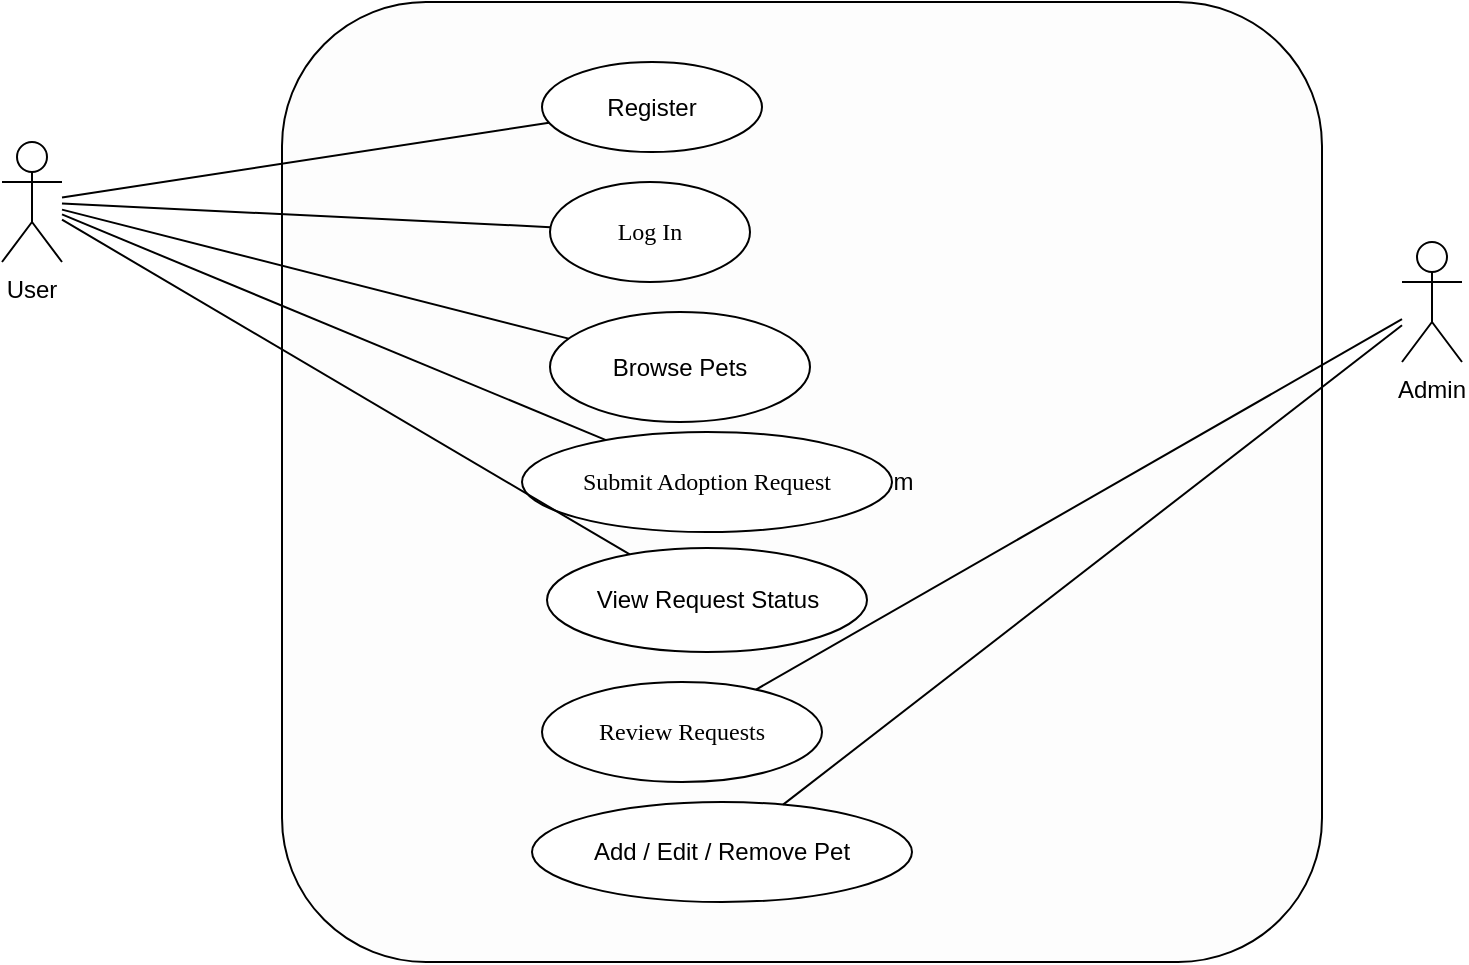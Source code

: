 <mxfile>
    <diagram name="use case" id="use-case-id">
        <mxGraphModel dx="1000" dy="602" grid="1" gridSize="10" guides="1" tooltips="1" connect="1" arrows="1" fold="1" page="1" pageScale="1" pageWidth="827" pageHeight="1169" math="0" shadow="0">
            <root>
                <mxCell id="0"/>
                <mxCell id="1" parent="0"/>
                <mxCell id="2" value="Pet Adoption System" style="rounded=1;whiteSpace=wrap;html=1;fillColor=#fdfdfd;strokeColor=#000000;" parent="1" vertex="1">
                    <mxGeometry x="180" y="60" width="520" height="480" as="geometry"/>
                </mxCell>
                <mxCell id="3" value="User" style="shape=umlActor;verticalLabelPosition=bottom;verticalAlign=top;" parent="1" vertex="1">
                    <mxGeometry x="40" y="130" width="30" height="60" as="geometry"/>
                </mxCell>
                <mxCell id="4" value="Admin" style="shape=umlActor;verticalLabelPosition=bottom;verticalAlign=top;" parent="1" vertex="1">
                    <mxGeometry x="740" y="180" width="30" height="60" as="geometry"/>
                </mxCell>
                <mxCell id="5" value="Register" style="ellipse;whiteSpace=wrap;html=1;fontFamily=Arial;" parent="1" vertex="1">
                    <mxGeometry x="310" y="90" width="110" height="45" as="geometry"/>
                </mxCell>
                <mxCell id="6" value="Log In" style="ellipse;whiteSpace=wrap;html=1;fontFamily=Verdana;" parent="1" vertex="1">
                    <mxGeometry x="314" y="150" width="100" height="50" as="geometry"/>
                </mxCell>
                <mxCell id="7" value="Browse Pets" style="ellipse;whiteSpace=wrap;html=1;fontFamily=Arial;" parent="1" vertex="1">
                    <mxGeometry x="314" y="215" width="130" height="55" as="geometry"/>
                </mxCell>
                <mxCell id="8" value="Submit Adoption Request" style="ellipse;whiteSpace=wrap;html=1;fontFamily=Verdana;" parent="1" vertex="1">
                    <mxGeometry x="300" y="275" width="185" height="50" as="geometry"/>
                </mxCell>
                <mxCell id="9" value="View Request Status" style="ellipse;whiteSpace=wrap;html=1;fontFamily=Arial;" parent="1" vertex="1">
                    <mxGeometry x="312.5" y="333" width="160" height="52" as="geometry"/>
                </mxCell>
                <mxCell id="10" value="Review Requests" style="ellipse;whiteSpace=wrap;html=1;fontFamily=Verdana;" parent="1" vertex="1">
                    <mxGeometry x="310" y="400" width="140" height="50" as="geometry"/>
                </mxCell>
                <mxCell id="11" value="Add / Edit / Remove Pet" style="ellipse;whiteSpace=wrap;html=1;fontFamily=Arial;" parent="1" vertex="1">
                    <mxGeometry x="305" y="460" width="190" height="50" as="geometry"/>
                </mxCell>
                <mxCell id="12" style="endArrow=none;" parent="1" source="3" target="5" edge="1">
                    <mxGeometry relative="1" as="geometry"/>
                </mxCell>
                <mxCell id="13" style="endArrow=none;" parent="1" source="3" target="6" edge="1">
                    <mxGeometry relative="1" as="geometry"/>
                </mxCell>
                <mxCell id="14" style="endArrow=none;" parent="1" source="3" target="7" edge="1">
                    <mxGeometry relative="1" as="geometry"/>
                </mxCell>
                <mxCell id="15" style="endArrow=none;" parent="1" source="3" target="8" edge="1">
                    <mxGeometry relative="1" as="geometry"/>
                </mxCell>
                <mxCell id="16" style="endArrow=none;" parent="1" source="3" target="9" edge="1">
                    <mxGeometry relative="1" as="geometry"/>
                </mxCell>
                <mxCell id="17" style="endArrow=none;" parent="1" source="4" target="10" edge="1">
                    <mxGeometry relative="1" as="geometry">
                        <mxPoint x="600" y="360" as="targetPoint"/>
                    </mxGeometry>
                </mxCell>
                <mxCell id="18" style="endArrow=none;" parent="1" source="4" target="11" edge="1">
                    <mxGeometry relative="1" as="geometry">
                        <mxPoint x="600" y="460" as="targetPoint"/>
                    </mxGeometry>
                </mxCell>
            </root>
        </mxGraphModel>
    </diagram>
</mxfile>